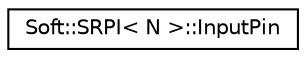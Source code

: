 digraph "Graphical Class Hierarchy"
{
  edge [fontname="Helvetica",fontsize="10",labelfontname="Helvetica",labelfontsize="10"];
  node [fontname="Helvetica",fontsize="10",shape=record];
  rankdir="LR";
  Node1 [label="Soft::SRPI\< N \>::InputPin",height=0.2,width=0.4,color="black", fillcolor="white", style="filled",URL="$da/d66/classSoft_1_1SRPI_1_1InputPin.html"];
}
